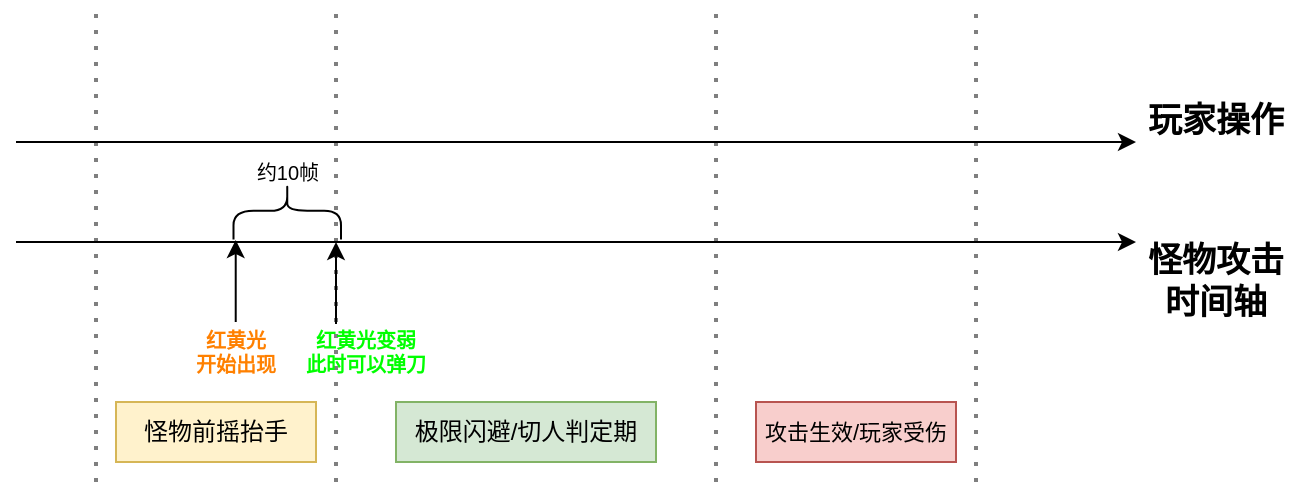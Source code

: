 <mxfile version="24.6.5" type="github">
  <diagram name="第 1 页" id="fuozyJwp7ZBAiOMT_akh">
    <mxGraphModel dx="683" dy="371" grid="1" gridSize="10" guides="1" tooltips="1" connect="1" arrows="1" fold="1" page="1" pageScale="1" pageWidth="1169" pageHeight="827" math="0" shadow="0">
      <root>
        <mxCell id="0" />
        <mxCell id="1" parent="0" />
        <mxCell id="kRP4IAmY8hLm8uwb60uL-1" value="" style="endArrow=classic;html=1;rounded=0;" edge="1" parent="1">
          <mxGeometry width="50" height="50" relative="1" as="geometry">
            <mxPoint x="360" y="440" as="sourcePoint" />
            <mxPoint x="920" y="440" as="targetPoint" />
          </mxGeometry>
        </mxCell>
        <mxCell id="kRP4IAmY8hLm8uwb60uL-2" value="" style="endArrow=none;dashed=1;html=1;dashPattern=1 3;strokeWidth=2;rounded=0;opacity=50;" edge="1" parent="1">
          <mxGeometry width="50" height="50" relative="1" as="geometry">
            <mxPoint x="400" y="560" as="sourcePoint" />
            <mxPoint x="400" y="320" as="targetPoint" />
          </mxGeometry>
        </mxCell>
        <mxCell id="kRP4IAmY8hLm8uwb60uL-3" value="怪物攻击&lt;div&gt;时间轴&lt;/div&gt;" style="text;html=1;align=center;verticalAlign=middle;whiteSpace=wrap;rounded=0;fontStyle=1;fontSize=17;" vertex="1" parent="1">
          <mxGeometry x="920" y="440" width="80" height="40" as="geometry" />
        </mxCell>
        <mxCell id="kRP4IAmY8hLm8uwb60uL-4" value="" style="endArrow=none;dashed=1;html=1;dashPattern=1 3;strokeWidth=2;rounded=0;textOpacity=50;opacity=50;" edge="1" parent="1">
          <mxGeometry width="50" height="50" relative="1" as="geometry">
            <mxPoint x="520" y="560" as="sourcePoint" />
            <mxPoint x="520" y="320" as="targetPoint" />
          </mxGeometry>
        </mxCell>
        <mxCell id="kRP4IAmY8hLm8uwb60uL-5" value="" style="endArrow=none;dashed=1;html=1;dashPattern=1 3;strokeWidth=2;rounded=0;opacity=50;" edge="1" parent="1">
          <mxGeometry width="50" height="50" relative="1" as="geometry">
            <mxPoint x="710" y="560" as="sourcePoint" />
            <mxPoint x="710" y="320" as="targetPoint" />
          </mxGeometry>
        </mxCell>
        <mxCell id="kRP4IAmY8hLm8uwb60uL-6" value="" style="endArrow=none;dashed=1;html=1;dashPattern=1 3;strokeWidth=2;rounded=0;opacity=50;" edge="1" parent="1">
          <mxGeometry width="50" height="50" relative="1" as="geometry">
            <mxPoint x="840" y="560" as="sourcePoint" />
            <mxPoint x="840" y="320" as="targetPoint" />
          </mxGeometry>
        </mxCell>
        <mxCell id="kRP4IAmY8hLm8uwb60uL-8" value="怪物前摇抬手" style="text;html=1;align=center;verticalAlign=middle;whiteSpace=wrap;rounded=0;fillColor=#fff2cc;strokeColor=#d6b656;" vertex="1" parent="1">
          <mxGeometry x="410" y="520" width="100" height="30" as="geometry" />
        </mxCell>
        <mxCell id="kRP4IAmY8hLm8uwb60uL-9" value="极限闪避/切人判定期" style="text;html=1;align=center;verticalAlign=middle;whiteSpace=wrap;rounded=0;fillColor=#d5e8d4;strokeColor=#82b366;" vertex="1" parent="1">
          <mxGeometry x="550" y="520" width="130" height="30" as="geometry" />
        </mxCell>
        <mxCell id="kRP4IAmY8hLm8uwb60uL-10" value="攻击生效/玩家受伤" style="text;html=1;align=center;verticalAlign=middle;whiteSpace=wrap;rounded=0;fillColor=#f8cecc;strokeColor=#b85450;fontSize=11;" vertex="1" parent="1">
          <mxGeometry x="730" y="520" width="100" height="30" as="geometry" />
        </mxCell>
        <mxCell id="kRP4IAmY8hLm8uwb60uL-13" value="红黄光&lt;div style=&quot;font-size: 10px;&quot;&gt;开始出现&lt;/div&gt;" style="text;html=1;align=center;verticalAlign=middle;whiteSpace=wrap;rounded=0;strokeWidth=1;fontSize=10;fontColor=#FF8000;fontStyle=1" vertex="1" parent="1">
          <mxGeometry x="440" y="480" width="60" height="30" as="geometry" />
        </mxCell>
        <mxCell id="kRP4IAmY8hLm8uwb60uL-14" value="" style="endArrow=classic;html=1;rounded=0;" edge="1" parent="1">
          <mxGeometry width="50" height="50" relative="1" as="geometry">
            <mxPoint x="520" y="481" as="sourcePoint" />
            <mxPoint x="520" y="440" as="targetPoint" />
          </mxGeometry>
        </mxCell>
        <mxCell id="kRP4IAmY8hLm8uwb60uL-15" value="红黄光变弱&lt;div style=&quot;font-size: 10px;&quot;&gt;此时可以弹刀&lt;/div&gt;" style="text;html=1;align=center;verticalAlign=middle;whiteSpace=wrap;rounded=0;strokeWidth=1;fontSize=10;fontColor=#00FF00;fontStyle=1" vertex="1" parent="1">
          <mxGeometry x="500" y="475" width="70" height="40" as="geometry" />
        </mxCell>
        <mxCell id="kRP4IAmY8hLm8uwb60uL-16" value="" style="endArrow=classic;html=1;rounded=0;" edge="1" parent="1">
          <mxGeometry width="50" height="50" relative="1" as="geometry">
            <mxPoint x="469.86" y="480" as="sourcePoint" />
            <mxPoint x="469.86" y="439" as="targetPoint" />
          </mxGeometry>
        </mxCell>
        <mxCell id="kRP4IAmY8hLm8uwb60uL-18" value="" style="shape=curlyBracket;whiteSpace=wrap;html=1;rounded=1;flipH=1;labelPosition=right;verticalLabelPosition=middle;align=left;verticalAlign=middle;rotation=-90;" vertex="1" parent="1">
          <mxGeometry x="481.25" y="397.5" width="28.75" height="53.75" as="geometry" />
        </mxCell>
        <mxCell id="kRP4IAmY8hLm8uwb60uL-20" value="约10帧" style="text;html=1;align=center;verticalAlign=middle;whiteSpace=wrap;rounded=0;fontSize=10;" vertex="1" parent="1">
          <mxGeometry x="466" y="390" width="60" height="30" as="geometry" />
        </mxCell>
        <mxCell id="kRP4IAmY8hLm8uwb60uL-21" value="" style="endArrow=classic;html=1;rounded=0;" edge="1" parent="1">
          <mxGeometry width="50" height="50" relative="1" as="geometry">
            <mxPoint x="360" y="390" as="sourcePoint" />
            <mxPoint x="920" y="390" as="targetPoint" />
          </mxGeometry>
        </mxCell>
        <mxCell id="kRP4IAmY8hLm8uwb60uL-22" value="玩家操作" style="text;html=1;align=center;verticalAlign=middle;whiteSpace=wrap;rounded=0;fontStyle=1;fontSize=17;" vertex="1" parent="1">
          <mxGeometry x="920" y="360" width="80" height="40" as="geometry" />
        </mxCell>
      </root>
    </mxGraphModel>
  </diagram>
</mxfile>
